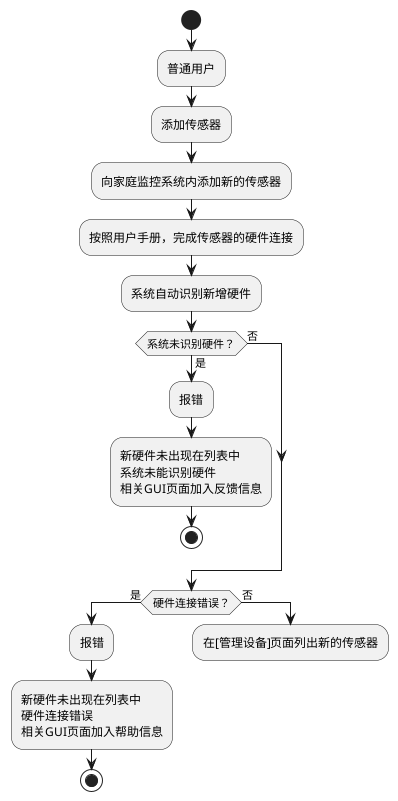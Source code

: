 @startuml
start
:普通用户;
:添加传感器;
:向家庭监控系统内添加新的传感器;
:按照用户手册，完成传感器的硬件连接;
:系统自动识别新增硬件;
if(系统未识别硬件？)then(是)
:报错;
:新硬件未出现在列表中
系统未能识别硬件
相关GUI页面加入反馈信息;
stop
else(否)
endif
if(硬件连接错误？)then(是)
:报错;
:新硬件未出现在列表中
硬件连接错误
相关GUI页面加入帮助信息;
stop
else(否)
:在[管理设备]页面列出新的传感器;
detach
endif
@enduml